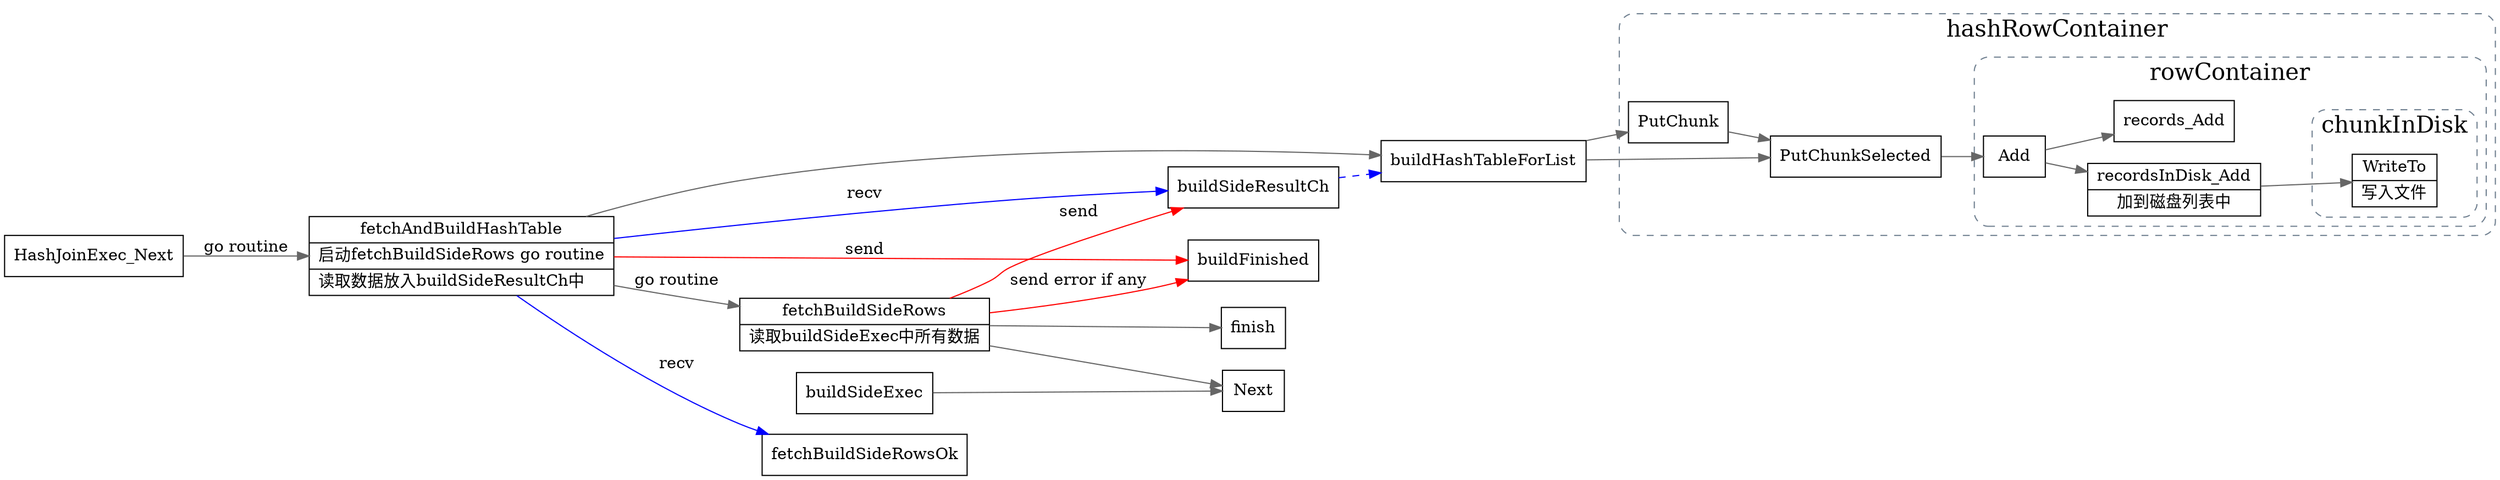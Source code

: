 digraph fetchAndBuildHashTable {
  node[shape=box];
  edge[color=gray40];
  newrank=true;
  rankdir=LR;
  subgraph cluster_hashRowContainer {
    graph[label="hashRowContainer";fontsize=20;style="rounded,dashed";color="slategrey"]
    subgraph cluster_rowContainer {
      graph[label="rowContainer";fontsize=20;style="rounded,dashed";color="slategrey"]
      Add -> {
        recordsInDisk_Add;
        records_Add;
      }
      recordsInDisk_Add[
        shape="record";
        label="{{
          recordsInDisk_Add|
          加到磁盘列表中
        }}"];
      recordsInDisk_Add -> WriteTo;
      subgraph cluster_chunkInDisk {
        graph[label="chunkInDisk";fontsize=20;style="rounded,dashed";color="slategrey"]
        WriteTo[
          shape="record";
          label="{{
            WriteTo|
            写入文件
          }}"];
        
      }
    }
    PutChunk -> PutChunkSelected;
    PutChunkSelected -> Add;
  }

  HashJoinExec_Next -> fetchAndBuildHashTable[label="go routine"];
  fetchAndBuildHashTable[
    shape="record";
    label="{{
      fetchAndBuildHashTable|
      启动fetchBuildSideRows go routine\l|
      读取数据放入buildSideResultCh中\l
    }}"];
  fetchAndBuildHashTable -> fetchBuildSideRows[label="go routine"];
  fetchAndBuildHashTable ->  buildHashTableForList;
  fetchAndBuildHashTable -> buildFinished[label="send"; color=red];
  buildSideResultCh -> buildHashTableForList[style=dashed;color=blue];
  buildHashTableForList -> {
    PutChunk;
    PutChunkSelected;
  }
  fetchAndBuildHashTable -> {
    buildSideResultCh;
    fetchBuildSideRowsOk;
  }[label="recv";color=blue];

  fetchBuildSideRows[
    shape="record";
    label="{{
      fetchBuildSideRows|
      读取buildSideExec中所有数据\l
    }}"];
  fetchBuildSideRows -> {
    finish;
    Next;
  }
  fetchBuildSideRows -> buildFinished[label="send error if any";color=red];
  fetchBuildSideRows -> buildSideResultCh[label="send";color=red];
  buildSideExec -> Next;
}
